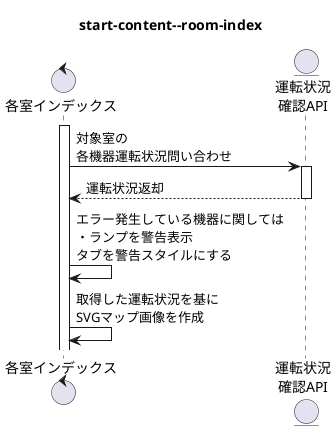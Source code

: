 @startuml start-content--room-index
title start-content--room-index
control 各室インデックス as ri
entity "運転状況\n確認API" as cond

activate ri
ri -> cond:対象室の\n各機器運転状況問い合わせ
activate cond
cond --> ri:運転状況返却
deactivate cond
ri -> ri:エラー発生している機器に関しては\n・ランプを警告表示\nタブを警告スタイルにする
ri -> ri:取得した運転状況を基に\nSVGマップ画像を作成

@enduml